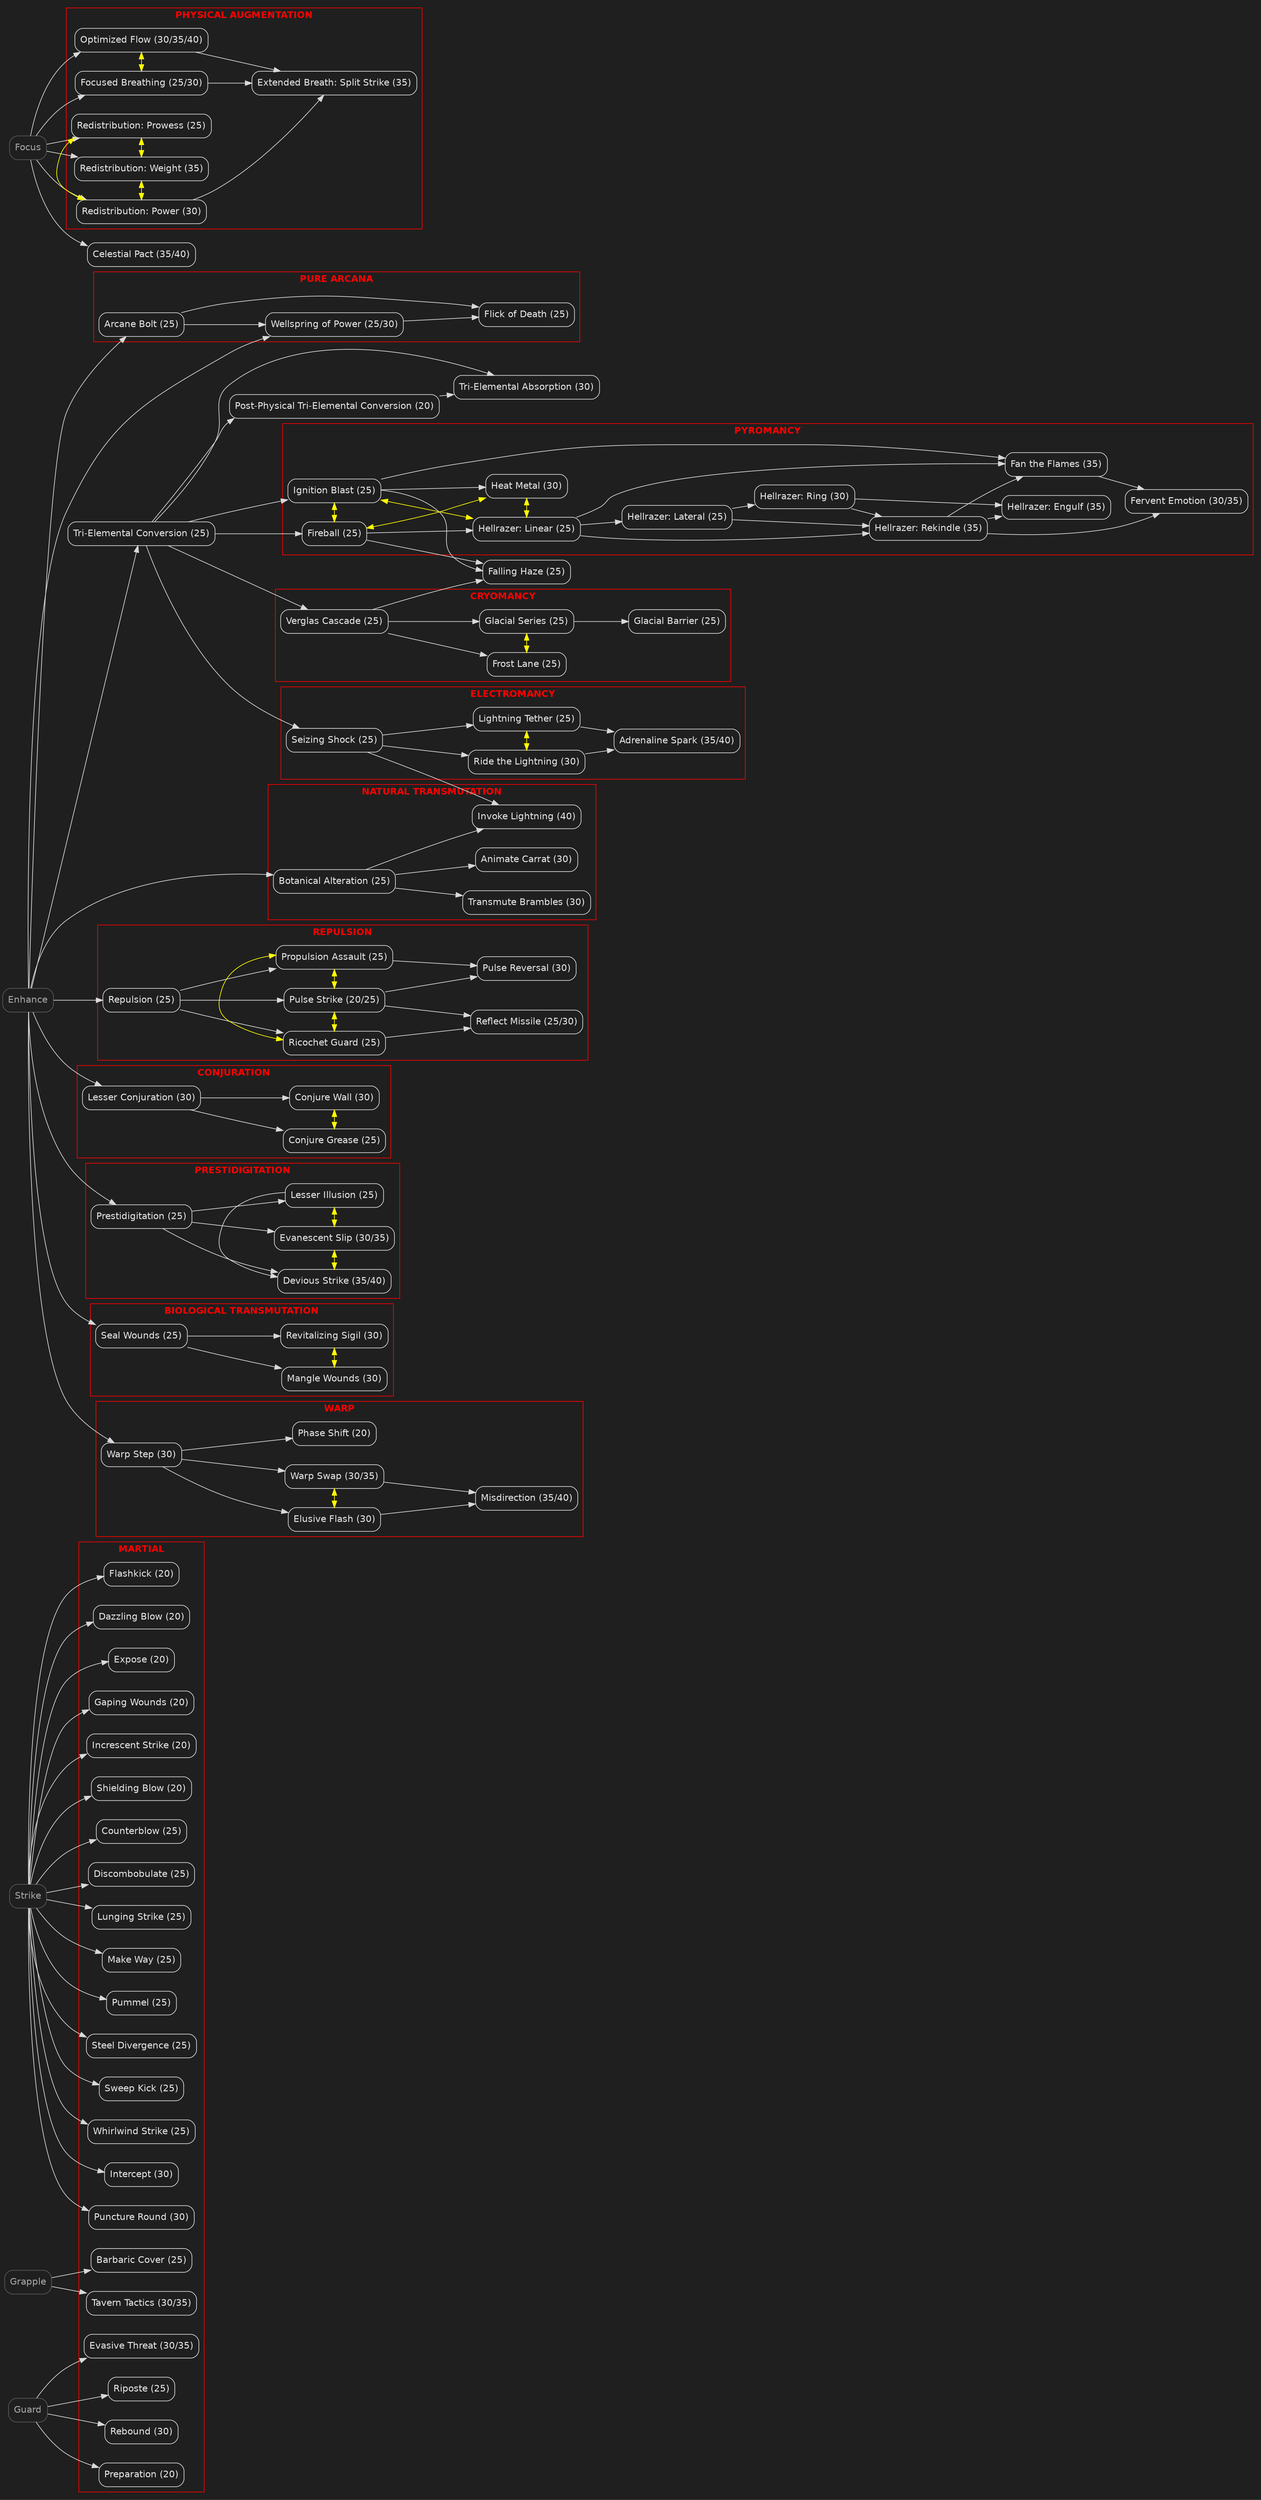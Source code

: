 digraph narpg {
    graph [
        layout = dot // the "dot" layout engine is the correct choice for directed graphs
        rankdir = LR // TB top-to-bottom
        nodesep = 0.4 // padding between nodes in the same rank
        ranksep = 0.3 // padding between nodes between rank
        bgcolor = gray12 // graph background color
        #style = invis // don't render cluster borders
        pencolor = red // cluster border color
        fontcolor = red // cluster font color
        fontname = "Helvetica-bold" // font used for text
    ]
    edge [
        color = gray85
        fontcolor = gray90
        fontname = "Helvetica"
    ]
    node [
        color = gray85
        fontcolor = gray90
        // rounded rectangles look pretty good for nodes
        shape = box
        style = rounded
        fontname = "Helvetica"
    ]

    // default techniques
    subgraph default_techniques {
        graph [
            rank = source
        ]
        node [
            color = gray35
            fontcolor = gray65
        ]
        strike [label = "Strike"]
        grapple [label = "Grapple"]
        guard [label = "Guard"]
        enhance [label = "Enhance"]
        focus [label = "Focus"]
    }

    // martial techniques
    subgraph cluster_martial {
        graph [
            label = "MARTIAL"
        ]
        flashkick [label = "Flashkick (20)"]
        dazzling_blow [label = "Dazzling Blow (20)"]
        expose [label = "Expose (20)"]
        gaping_wounds [label = "Gaping Wounds (20)"]
        increscent_strike [label = "Increscent Strike (20)"]
        preparation [label = "Preparation (20)"]
        shielding_blow [label = "Shielding Blow (20)"]
        barbaric_cover [label = "Barbaric Cover (25)"]
        counterblow [label = "Counterblow (25)"]
        discombobulate [label = "Discombobulate (25)"]
        lunging_strike [label = "Lunging Strike (25)"]
        make_way [label = "Make Way (25)"]
        pummel [label = "Pummel (25)"]
        riposte [label = "Riposte (25)"]
        steel_divergence [label = "Steel Divergence (25)"]
        sweep_kick [label = "Sweep Kick (25)"]
        whirlwind_strike [label = "Whirlwind Strike (25)"]
        intercept [label = "Intercept (30)"]
        rebound [label = "Rebound (30)"]
        puncture_round [label = "Puncture Round (30)"]
        evasive_threat [label = "Evasive Threat (30/35)"]
        tavern_tactics [label = "Tavern Tactics (30/35)"]
    }

    // pure arcana techniques
    subgraph cluster_arcane {
        graph [
            label = "PURE ARCANA"
        ]
        arcane_bolt [label = "Arcane Bolt (25)"]
        wellspring_of_power [label = "Wellspring of Power (25/30)"]
        flick_of_death [label = "Flick of Death (25)"]
    }

    // physical augmentation techniques
    subgraph cluster_physical {
        graph [
            label = "PHYSICAL AUGMENTATION"
        ]
        subgraph physical_1 {
            graph [
                rank = same
            ]
            focused_breathing [label = "Focused Breathing (25/30)"]
            optimized_flow [label = "Optimized Flow (30/35/40)"]
        }
        subgraph physical_2 {
            graph [
                rank = same
            ]
            redistribution_prowess [label = "Redistribution: Prowess (25)"]
            redistribution_power [label = "Redistribution: Power (30)"]
            redistribution_weight [label = "Redistribution: Weight (35)"]
        }
        extended_breath_split_strike [label = "Extended Breath: Split Strike (35)"]
    }

    // tri-elemental techniques
    tri_elemental_conversion [label = "Tri-Elemental Conversion (25)"]
    pptec [label = "Post-Physical Tri-Elemental Conversion (20)"]
    tri_elemental_absorption [label = "Tri-Elemental Absorption (30)"]
    subgraph cluster_fire { // this prevents this cluster from getting skewed by nearby nodes
        graph [
            label = "PYROMANCY"
        ]
        subgraph fire_1 {
            graph [
                rank = same
            ]
            fireball [label = "Fireball (25)"]
            ignition_blast [label = "Ignition Blast (25)"]
        }
        subgraph fire_2 {
            graph [
                rank = same
            ]
            hellrazer_linear [label = "Hellrazer: Linear (25)"]
            heat_metal [label = "Heat Metal (30)"]
        }
        hellrazer_lateral [label = "Hellrazer: Lateral (25)"]
        hellrazer_ring [label = "Hellrazer: Ring (30)"]
        hellrazer_rekindle [label = "Hellrazer: Rekindle (35)"]
        hellrazer_engulf [label = "Hellrazer: Engulf (35)"]
        fan_the_flames [label = "Fan the Flames (35)"]
        fervent_emotions [label = "Fervent Emotion (30/35)"]
    }
    subgraph cluster_electric {
        graph [
            label = "ELECTROMANCY"
        ]
        seizing_shock [label = "Seizing Shock (25)"]
        subgraph electric_1 {
            graph [
                rank = same
            ]
            lightning_tether [label = "Lightning Tether (25)"]
            ride_the_lightning [label = "Ride the Lightning (30)"]
        }
        adrenaline_spark [label = "Adrenaline Spark (35/40)"]
    }
    subgraph cluster_ice {
        graph [
            label = "CRYOMANCY"
        ]
        verglas_cascade [label = "Verglas Cascade (25)"]
        subgraph ice_1 {
            graph [
                rank = same
            ]
            frost_lane [label = "Frost Lane (25)"]
            glacial_series [label = "Glacial Series (25)"]
        }
        glacial_barrier [label = "Glacial Barrier (25)"]
    }
    falling_haze [label = "Falling Haze (25)"]

    // repulsion techniques
    subgraph cluster_repulsion {
        graph [
            label = "REPULSION"
        ]
        repulsion [label = "Repulsion (25)"]
        subgraph repulsion_1 {
            graph [
                rank = same
            ]
            ricochet_guard [label = "Ricochet Guard (25)"]
            pulse_strike [label = "Pulse Strike (20/25)"]
            propulsion_assault [label = "Propulsion Assault (25)"]
        }
        pulse_reversal [label = "Pulse Reversal (30)"]
        reflect_missile [label = "Reflect Missile (25/30)"]
    }

    // conjuration techniques
    subgraph cluster_conjuration {
        graph [
            label = "CONJURATION"
        ]
        lesser_conjuration [label = "Lesser Conjuration (30)"]
        subgraph conjuration_1 {
            graph [
                rank = same
            ]
            conjure_grease [label = "Conjure Grease (25)"]
            conjure_wall [label = "Conjure Wall (30)"]
        }
    }

    // prestidigitation techniques
    subgraph cluster_illusion {
        graph [
            label = "PRESTIDIGITATION"
        ]
        prestidigitation [label = "Prestidigitation (25)"]
        subgraph illusion_1 {
            graph [
                rank = same
            ]
            lesser_illusion [label = "Lesser Illusion (25)"]
            evanescent_slip [label ="Evanescent Slip (30/35)"]
            devious_strike [label = "Devious Strike (35/40)"]
        }
    }

    // biological transmutation techniques
    subgraph cluster_bio {
        graph [
            label = "BIOLOGICAL TRANSMUTATION"
        ]
        seal_wounds [label = "Seal Wounds (25)"]
        subgraph bio_1 {
            graph [
                rank = same
            ]
            revitalizing_sigil [label = "Revitalizing Sigil (30)"]
            mangle_wounds [label = "Mangle Wounds (30)"]
        }
    }

    // natural transumation techniques
    subgraph cluster_nature {
        graph [
            label = "NATURAL TRANSMUTATION"
        ]
        botanical_alteration [label = "Botanical Alteration (25)"]
        transmute_brambles [label = "Transmute Brambles (30)"]
        invoke_lightning [label = "Invoke Lightning (40)"]
        animate_carrat [label = "Animate Carrat (30)"]
    }

    // warp techniques
    subgraph cluster_warp {
        graph [
            label = "WARP"
        ]
        warp_step [label = "Warp Step (30)"]
        phase_shift [label = "Phase Shift (20)"]
        subgraph warp_1 {
            graph [
                rank = same
            ]
            elusive_flash [label = "Elusive Flash (30)"]
            warp_swap [label = "Warp Swap (30/35)"]
        }
        misdirection [label = "Misdirection (35/40)"]
    }

    // pact techniques
    celestial_pact [label = "Celestial Pact (35/40)"]

    // fake techniques that aren't real, just your imagination
    // subgraph cluster_fakenews {
    //     graph [
    //         label = "FAKE NEWS"
    //     ]
    //     blade_extension [label = "Blade Extension"]
    //     echo_rip [label = "Echo Rip"]
    //     vortex_crash [label = "Vortex Crash"]
    //     telepathy [label = "Telepathy"]
    //     lesser_telekinesis [label = "Lesser Telekinesis"]
    //     psionic_shove [label = "Psionic Shove"]
    //     gravity_well [label = "Gravity Well"]
    //     rend_mind [label = "Rend Mind"]
    //     animate_brambelion [label = "Animate Brambelion"]
    // }

    // edges
    strike -> flashkick
    strike -> dazzling_blow
    strike -> expose
    strike -> gaping_wounds
    strike -> increscent_strike
    guard -> preparation
    strike -> shielding_blow
    grapple -> barbaric_cover
    strike -> counterblow
    strike -> discombobulate
    strike -> lunging_strike
    strike -> make_way
    strike -> pummel
    guard -> riposte
    strike -> steel_divergence
    strike -> sweep_kick
    strike -> whirlwind_strike
    strike -> intercept
    guard -> rebound
    strike -> puncture_round
    guard -> evasive_threat
    grapple -> tavern_tactics
    enhance -> arcane_bolt
    {enhance, arcane_bolt} -> wellspring_of_power
    {arcane_bolt, wellspring_of_power} -> flick_of_death
    focus -> {focused_breathing, optimized_flow}
    focused_breathing -> optimized_flow [dir = both, color = yellow]
    focus -> {redistribution_prowess, redistribution_power, redistribution_weight}
    redistribution_prowess -> redistribution_power -> redistribution_weight -> redistribution_prowess [dir = both, color = yellow]
    {redistribution_power, focused_breathing, optimized_flow} -> extended_breath_split_strike
    enhance -> tri_elemental_conversion
    tri_elemental_conversion -> pptec
    {tri_elemental_conversion, pptec} -> tri_elemental_absorption
    tri_elemental_conversion -> {fireball, ignition_blast}
    fireball -> hellrazer_linear
    fireball -> ignition_blast [dir = both, color = yellow]
    fireball -> heat_metal [dir = both, color = yellow]
    ignition_blast -> hellrazer_linear [dir = both, color = yellow]
    heat_metal -> hellrazer_linear [dir = both, color = yellow]
    hellrazer_linear -> hellrazer_lateral -> hellrazer_ring
    {hellrazer_linear, hellrazer_lateral, hellrazer_ring} -> hellrazer_rekindle
    {ignition_blast, hellrazer_linear, hellrazer_rekindle} -> fan_the_flames
    {fan_the_flames, hellrazer_rekindle} -> fervent_emotions
    {hellrazer_rekindle, hellrazer_ring} -> hellrazer_engulf
    ignition_blast -> heat_metal
    tri_elemental_conversion -> seizing_shock
    seizing_shock -> {lightning_tether, ride_the_lightning}
     ride_the_lightning -> lightning_tether [dir = both, color = yellow]
    {lightning_tether, ride_the_lightning} -> adrenaline_spark
    tri_elemental_conversion -> verglas_cascade
    verglas_cascade -> {frost_lane, glacial_series}
    frost_lane -> glacial_series [dir = both, color = yellow]
    glacial_series -> glacial_barrier
    {verglas_cascade, fireball, ignition_blast} -> falling_haze
    enhance -> repulsion
    repulsion -> {ricochet_guard, pulse_strike, propulsion_assault}
    ricochet_guard -> {pulse_strike, propulsion_assault} [dir = both, color = yellow]
    pulse_strike -> propulsion_assault [dir = both, color = yellow]
    {propulsion_assault, pulse_strike} -> pulse_reversal
    {ricochet_guard, pulse_strike} -> reflect_missile
    enhance -> lesser_conjuration
    lesser_conjuration -> {conjure_grease, conjure_wall}
    conjure_grease -> conjure_wall [dir = both, color = yellow]
    enhance -> prestidigitation
    prestidigitation -> {lesser_illusion, evanescent_slip, devious_strike}
    lesser_illusion -> evanescent_slip [dir = both, color = yellow]
    devious_strike -> evanescent_slip [dir = both, color = yellow]
    lesser_illusion -> devious_strike
    enhance -> seal_wounds -> {revitalizing_sigil, mangle_wounds}
    mangle_wounds -> revitalizing_sigil [dir = both, color = yellow]
    enhance -> botanical_alteration
    botanical_alteration -> transmute_brambles
    botanical_alteration -> animate_carrat
    enhance -> warp_step -> {phase_shift, elusive_flash, warp_swap}
    warp_swap -> elusive_flash [dir = both, color = yellow]
    {warp_swap, elusive_flash} -> misdirection
    focus -> celestial_pact
    {botanical_alteration, seizing_shock} -> invoke_lightning
}
